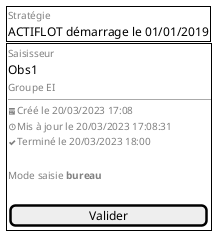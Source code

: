 @startsalt
{
 {+
    {
    <font color=grey size=10>Stratégie
    ACTIFLOT démarrage le 01/01/2019
      }
 }
 {+
    {
    <font color=grey size=10>Saisisseur
    Obs1
    <font color=grey size=10>Groupe EI
    --
    <font color=grey size=10><&calendar>Créé le 20/03/2023 17:08
    <font color=grey size=10><&clock>Mis à jour le 20/03/2023 17:08:31
    <font color=grey size=10><&check>Terminé le 20/03/2023 18:00
    .
    <font color=grey size=10>Mode saisie <b>bureau
    .
    [ Valider                ]
    }
 }
}
@endsalt